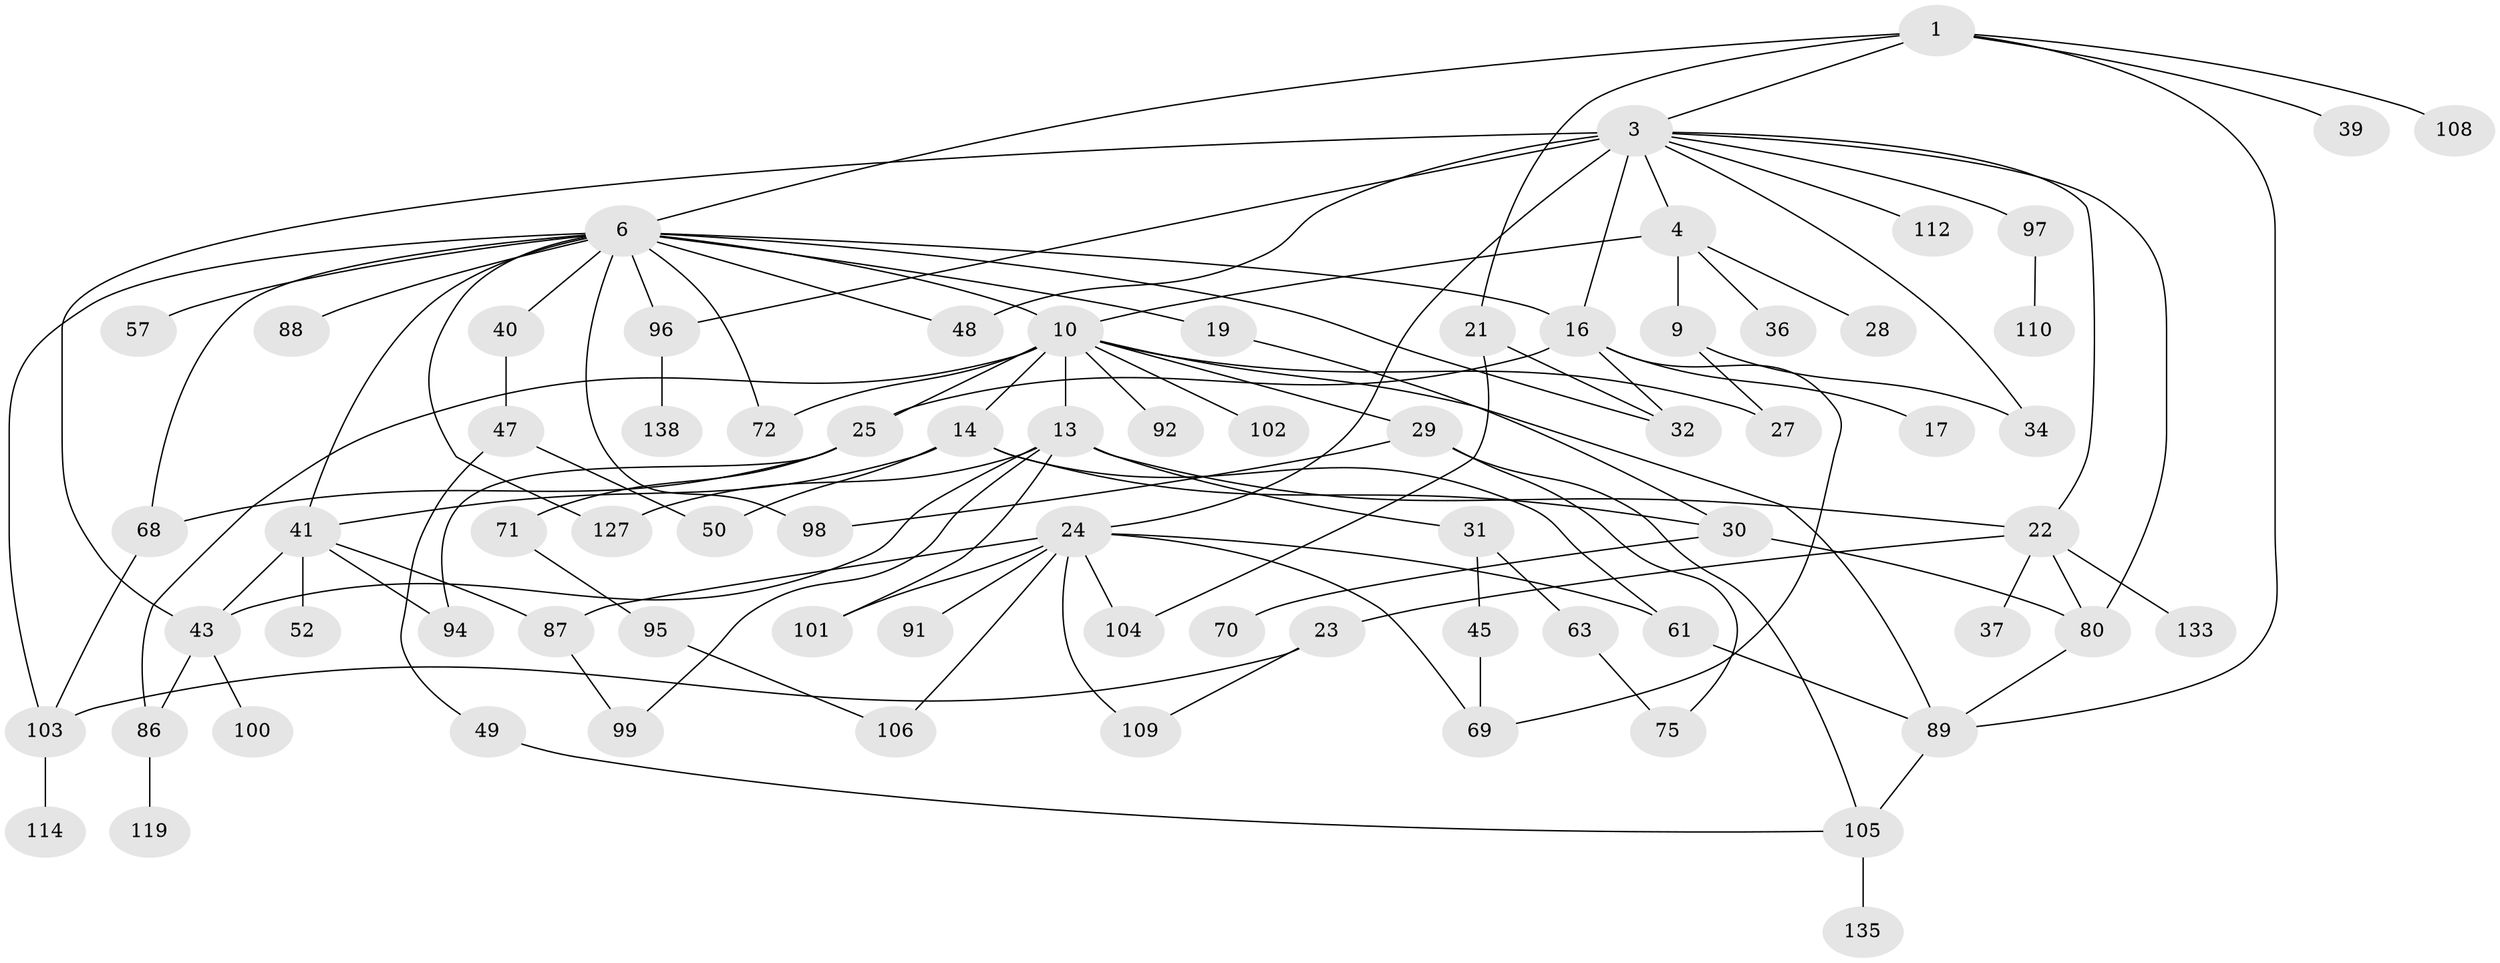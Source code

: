 // original degree distribution, {3: 0.22818791946308725, 6: 0.040268456375838924, 4: 0.12080536912751678, 9: 0.006711409395973154, 5: 0.03355704697986577, 7: 0.020134228187919462, 1: 0.26174496644295303, 2: 0.28859060402684567}
// Generated by graph-tools (version 1.1) at 2025/13/03/09/25 04:13:27]
// undirected, 74 vertices, 113 edges
graph export_dot {
graph [start="1"]
  node [color=gray90,style=filled];
  1 [super="+46+141+2"];
  3 [super="+8+5"];
  4 [super="+130"];
  6 [super="+7+44+137+51+12+15+58"];
  9 [super="+144"];
  10 [super="+147+11+54"];
  13 [super="+111+18"];
  14 [super="+33"];
  16 [super="+60+26"];
  17;
  19;
  21 [super="+74"];
  22;
  23 [super="+38"];
  24 [super="+93+42"];
  25;
  27;
  28 [super="+64"];
  29;
  30;
  31 [super="+35"];
  32;
  34;
  36;
  37;
  39 [super="+66"];
  40;
  41 [super="+77"];
  43 [super="+59"];
  45;
  47;
  48;
  49 [super="+84+56"];
  50;
  52;
  57;
  61;
  63;
  68 [super="+120"];
  69 [super="+126"];
  70;
  71 [super="+82"];
  72 [super="+81"];
  75 [super="+107+90"];
  80 [super="+83+122"];
  86;
  87 [super="+136"];
  88;
  89 [super="+115"];
  91;
  92;
  94;
  95;
  96;
  97;
  98;
  99;
  100;
  101 [super="+132"];
  102;
  103;
  104;
  105 [super="+128+113"];
  106;
  108;
  109;
  110;
  112;
  114;
  119;
  127 [super="+149"];
  133;
  135;
  138;
  1 -- 108;
  1 -- 3;
  1 -- 21;
  1 -- 6;
  1 -- 39;
  1 -- 89;
  3 -- 4;
  3 -- 16 [weight=2];
  3 -- 48 [weight=2];
  3 -- 96;
  3 -- 97;
  3 -- 34;
  3 -- 112;
  3 -- 80;
  3 -- 22;
  3 -- 24;
  3 -- 43;
  4 -- 9;
  4 -- 10;
  4 -- 28;
  4 -- 36;
  6 -- 40;
  6 -- 96;
  6 -- 98 [weight=2];
  6 -- 88;
  6 -- 57;
  6 -- 72;
  6 -- 127;
  6 -- 103;
  6 -- 48;
  6 -- 10 [weight=2];
  6 -- 16;
  6 -- 32;
  6 -- 19;
  6 -- 68;
  6 -- 41;
  9 -- 27;
  9 -- 34;
  10 -- 14;
  10 -- 29;
  10 -- 72 [weight=2];
  10 -- 27;
  10 -- 13;
  10 -- 86;
  10 -- 89;
  10 -- 92;
  10 -- 25;
  10 -- 102;
  13 -- 22;
  13 -- 43;
  13 -- 99;
  13 -- 127;
  13 -- 101;
  13 -- 31;
  14 -- 41;
  14 -- 50;
  14 -- 61;
  14 -- 30;
  16 -- 17;
  16 -- 25;
  16 -- 32;
  16 -- 69;
  19 -- 30;
  21 -- 32;
  21 -- 104;
  22 -- 23;
  22 -- 37;
  22 -- 133;
  22 -- 80;
  23 -- 103;
  23 -- 109;
  24 -- 101;
  24 -- 104;
  24 -- 106;
  24 -- 109;
  24 -- 61;
  24 -- 91;
  24 -- 69;
  24 -- 87;
  25 -- 68;
  25 -- 71;
  25 -- 94;
  29 -- 75;
  29 -- 105;
  29 -- 98;
  30 -- 70;
  30 -- 80;
  31 -- 63;
  31 -- 45;
  40 -- 47;
  41 -- 52;
  41 -- 94;
  41 -- 43 [weight=2];
  41 -- 87 [weight=2];
  43 -- 100;
  43 -- 86;
  45 -- 69;
  47 -- 49;
  47 -- 50;
  49 -- 105;
  61 -- 89;
  63 -- 75;
  68 -- 103;
  71 -- 95;
  80 -- 89;
  86 -- 119;
  87 -- 99;
  89 -- 105;
  95 -- 106;
  96 -- 138;
  97 -- 110;
  103 -- 114;
  105 -- 135;
}

